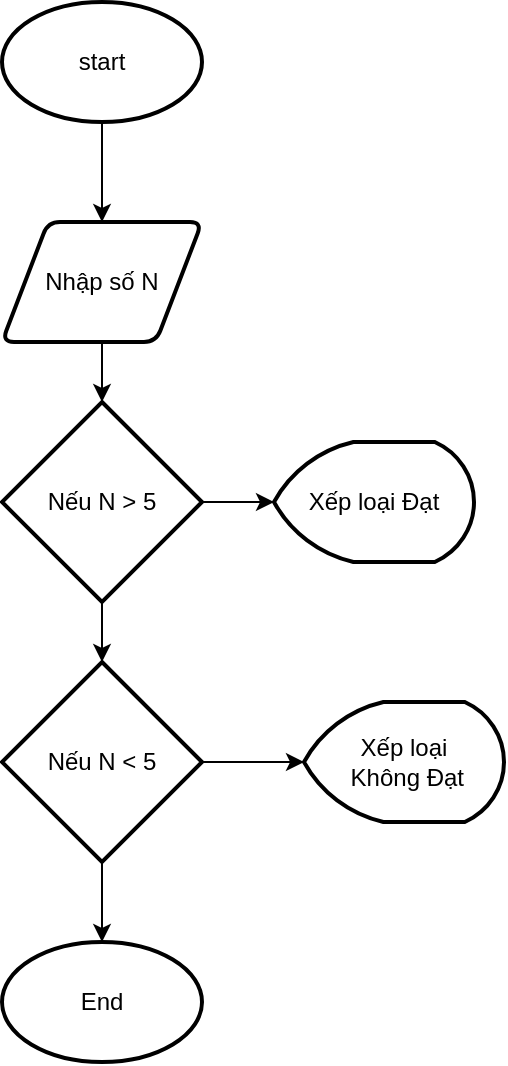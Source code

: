 <mxfile version="25.0.2">
  <diagram id="C5RBs43oDa-KdzZeNtuy" name="Page-1">
    <mxGraphModel dx="794" dy="557" grid="1" gridSize="10" guides="1" tooltips="1" connect="1" arrows="1" fold="1" page="1" pageScale="1" pageWidth="827" pageHeight="1169" math="0" shadow="0">
      <root>
        <mxCell id="WIyWlLk6GJQsqaUBKTNV-0" />
        <mxCell id="WIyWlLk6GJQsqaUBKTNV-1" parent="WIyWlLk6GJQsqaUBKTNV-0" />
        <mxCell id="y279GMDzBvIXLjKb8yxH-4" style="edgeStyle=orthogonalEdgeStyle;rounded=0;orthogonalLoop=1;jettySize=auto;html=1;exitX=0.5;exitY=1;exitDx=0;exitDy=0;exitPerimeter=0;entryX=0.5;entryY=0;entryDx=0;entryDy=0;" edge="1" parent="WIyWlLk6GJQsqaUBKTNV-1" source="y279GMDzBvIXLjKb8yxH-2" target="y279GMDzBvIXLjKb8yxH-3">
          <mxGeometry relative="1" as="geometry" />
        </mxCell>
        <mxCell id="y279GMDzBvIXLjKb8yxH-2" value="start" style="strokeWidth=2;html=1;shape=mxgraph.flowchart.start_1;whiteSpace=wrap;" vertex="1" parent="WIyWlLk6GJQsqaUBKTNV-1">
          <mxGeometry x="364" y="50" width="100" height="60" as="geometry" />
        </mxCell>
        <mxCell id="y279GMDzBvIXLjKb8yxH-3" value="Nhập số N" style="shape=parallelogram;html=1;strokeWidth=2;perimeter=parallelogramPerimeter;whiteSpace=wrap;rounded=1;arcSize=12;size=0.23;" vertex="1" parent="WIyWlLk6GJQsqaUBKTNV-1">
          <mxGeometry x="364" y="160" width="100" height="60" as="geometry" />
        </mxCell>
        <mxCell id="y279GMDzBvIXLjKb8yxH-5" value="Nếu N &amp;gt; 5" style="strokeWidth=2;html=1;shape=mxgraph.flowchart.decision;whiteSpace=wrap;" vertex="1" parent="WIyWlLk6GJQsqaUBKTNV-1">
          <mxGeometry x="364" y="250" width="100" height="100" as="geometry" />
        </mxCell>
        <mxCell id="y279GMDzBvIXLjKb8yxH-6" style="edgeStyle=orthogonalEdgeStyle;rounded=0;orthogonalLoop=1;jettySize=auto;html=1;exitX=0.5;exitY=1;exitDx=0;exitDy=0;entryX=0.5;entryY=0;entryDx=0;entryDy=0;entryPerimeter=0;" edge="1" parent="WIyWlLk6GJQsqaUBKTNV-1" source="y279GMDzBvIXLjKb8yxH-3" target="y279GMDzBvIXLjKb8yxH-5">
          <mxGeometry relative="1" as="geometry" />
        </mxCell>
        <mxCell id="y279GMDzBvIXLjKb8yxH-7" value="Xếp loại Đạt" style="strokeWidth=2;html=1;shape=mxgraph.flowchart.display;whiteSpace=wrap;" vertex="1" parent="WIyWlLk6GJQsqaUBKTNV-1">
          <mxGeometry x="500" y="270" width="100" height="60" as="geometry" />
        </mxCell>
        <mxCell id="y279GMDzBvIXLjKb8yxH-8" style="edgeStyle=orthogonalEdgeStyle;rounded=0;orthogonalLoop=1;jettySize=auto;html=1;exitX=1;exitY=0.5;exitDx=0;exitDy=0;exitPerimeter=0;entryX=0;entryY=0.5;entryDx=0;entryDy=0;entryPerimeter=0;" edge="1" parent="WIyWlLk6GJQsqaUBKTNV-1" source="y279GMDzBvIXLjKb8yxH-5" target="y279GMDzBvIXLjKb8yxH-7">
          <mxGeometry relative="1" as="geometry" />
        </mxCell>
        <mxCell id="y279GMDzBvIXLjKb8yxH-11" value="Xếp loại&lt;div&gt;&amp;nbsp;Không Đạt&lt;/div&gt;" style="strokeWidth=2;html=1;shape=mxgraph.flowchart.display;whiteSpace=wrap;direction=east;" vertex="1" parent="WIyWlLk6GJQsqaUBKTNV-1">
          <mxGeometry x="515" y="400" width="100" height="60" as="geometry" />
        </mxCell>
        <mxCell id="y279GMDzBvIXLjKb8yxH-16" style="edgeStyle=orthogonalEdgeStyle;rounded=0;orthogonalLoop=1;jettySize=auto;html=1;exitX=1;exitY=0.5;exitDx=0;exitDy=0;exitPerimeter=0;" edge="1" parent="WIyWlLk6GJQsqaUBKTNV-1" source="y279GMDzBvIXLjKb8yxH-14" target="y279GMDzBvIXLjKb8yxH-11">
          <mxGeometry relative="1" as="geometry" />
        </mxCell>
        <mxCell id="y279GMDzBvIXLjKb8yxH-14" value="Nếu N &amp;lt; 5" style="strokeWidth=2;html=1;shape=mxgraph.flowchart.decision;whiteSpace=wrap;" vertex="1" parent="WIyWlLk6GJQsqaUBKTNV-1">
          <mxGeometry x="364" y="380" width="100" height="100" as="geometry" />
        </mxCell>
        <mxCell id="y279GMDzBvIXLjKb8yxH-15" style="edgeStyle=orthogonalEdgeStyle;rounded=0;orthogonalLoop=1;jettySize=auto;html=1;entryX=0.5;entryY=0;entryDx=0;entryDy=0;entryPerimeter=0;" edge="1" parent="WIyWlLk6GJQsqaUBKTNV-1" source="y279GMDzBvIXLjKb8yxH-5" target="y279GMDzBvIXLjKb8yxH-14">
          <mxGeometry relative="1" as="geometry" />
        </mxCell>
        <mxCell id="y279GMDzBvIXLjKb8yxH-17" value="End" style="strokeWidth=2;html=1;shape=mxgraph.flowchart.start_1;whiteSpace=wrap;" vertex="1" parent="WIyWlLk6GJQsqaUBKTNV-1">
          <mxGeometry x="364" y="520" width="100" height="60" as="geometry" />
        </mxCell>
        <mxCell id="y279GMDzBvIXLjKb8yxH-18" style="edgeStyle=orthogonalEdgeStyle;rounded=0;orthogonalLoop=1;jettySize=auto;html=1;exitX=0.5;exitY=1;exitDx=0;exitDy=0;exitPerimeter=0;entryX=0.5;entryY=0;entryDx=0;entryDy=0;entryPerimeter=0;" edge="1" parent="WIyWlLk6GJQsqaUBKTNV-1" source="y279GMDzBvIXLjKb8yxH-14" target="y279GMDzBvIXLjKb8yxH-17">
          <mxGeometry relative="1" as="geometry" />
        </mxCell>
      </root>
    </mxGraphModel>
  </diagram>
</mxfile>
